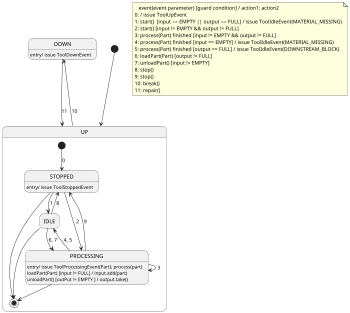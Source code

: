 @startuml
'https://plantuml.com/state-diagram

scale 350 width

hide empty description
state DOWN : entry/ issue ToolDownEvent

[*] --> UP
UP --> DOWN: 10
DOWN --> UP: 11
state UP {
    state STOPPED: entry/ issue ToolStoppedEvent
    state IDLE
    state PROCESSING: entry/ issue ToolProcessingEvent(Part); process(part)
    state PROCESSING: loadPart(Part) [input != FULL] / input.add(part)
    state PROCESSING: unloadPart() [outPut != EMPTY ] / output.take()

    [*] --> STOPPED: 0
    STOPPED --> IDLE: 1
    STOPPED --> PROCESSING: 2
    PROCESSING --> PROCESSING: 3
    PROCESSING --> IDLE: 4, 5
    IDLE --> PROCESSING: 6, 7
    IDLE --> STOPPED: 8
    PROCESSING --> STOPPED: 9
    STOPPED --> [*]
    IDLE --> [*]
    PROCESSING --> [*]

}
note as T
       event(event parameter) [guard condition] / action1; action2
    0: / issue ToolUpEvent
    1: start()  [input == EMPTY || output == FULL] / issue ToolIdleEvent(MATERIAL_MISSING)
    2: start() [input != EMPTY && output != FULL]
    3: process(Part) finished [input != EMPTY && output != FULL]
    4: process(Part) finished [input == EMPTY] / issue ToolIdleEvent(MATERIAL_MISSING)
    5: process(Part) finished [output == FULL] / issue ToolIdleEvent(DOWNSTREAM_BLOCK)
    6: loadPart(Part) [output != FULL]
    7: unloadPart() [input != EMPTY]
    8: stop()
    9: stop()
    10: break()
    11: repair()
end note
@enduml